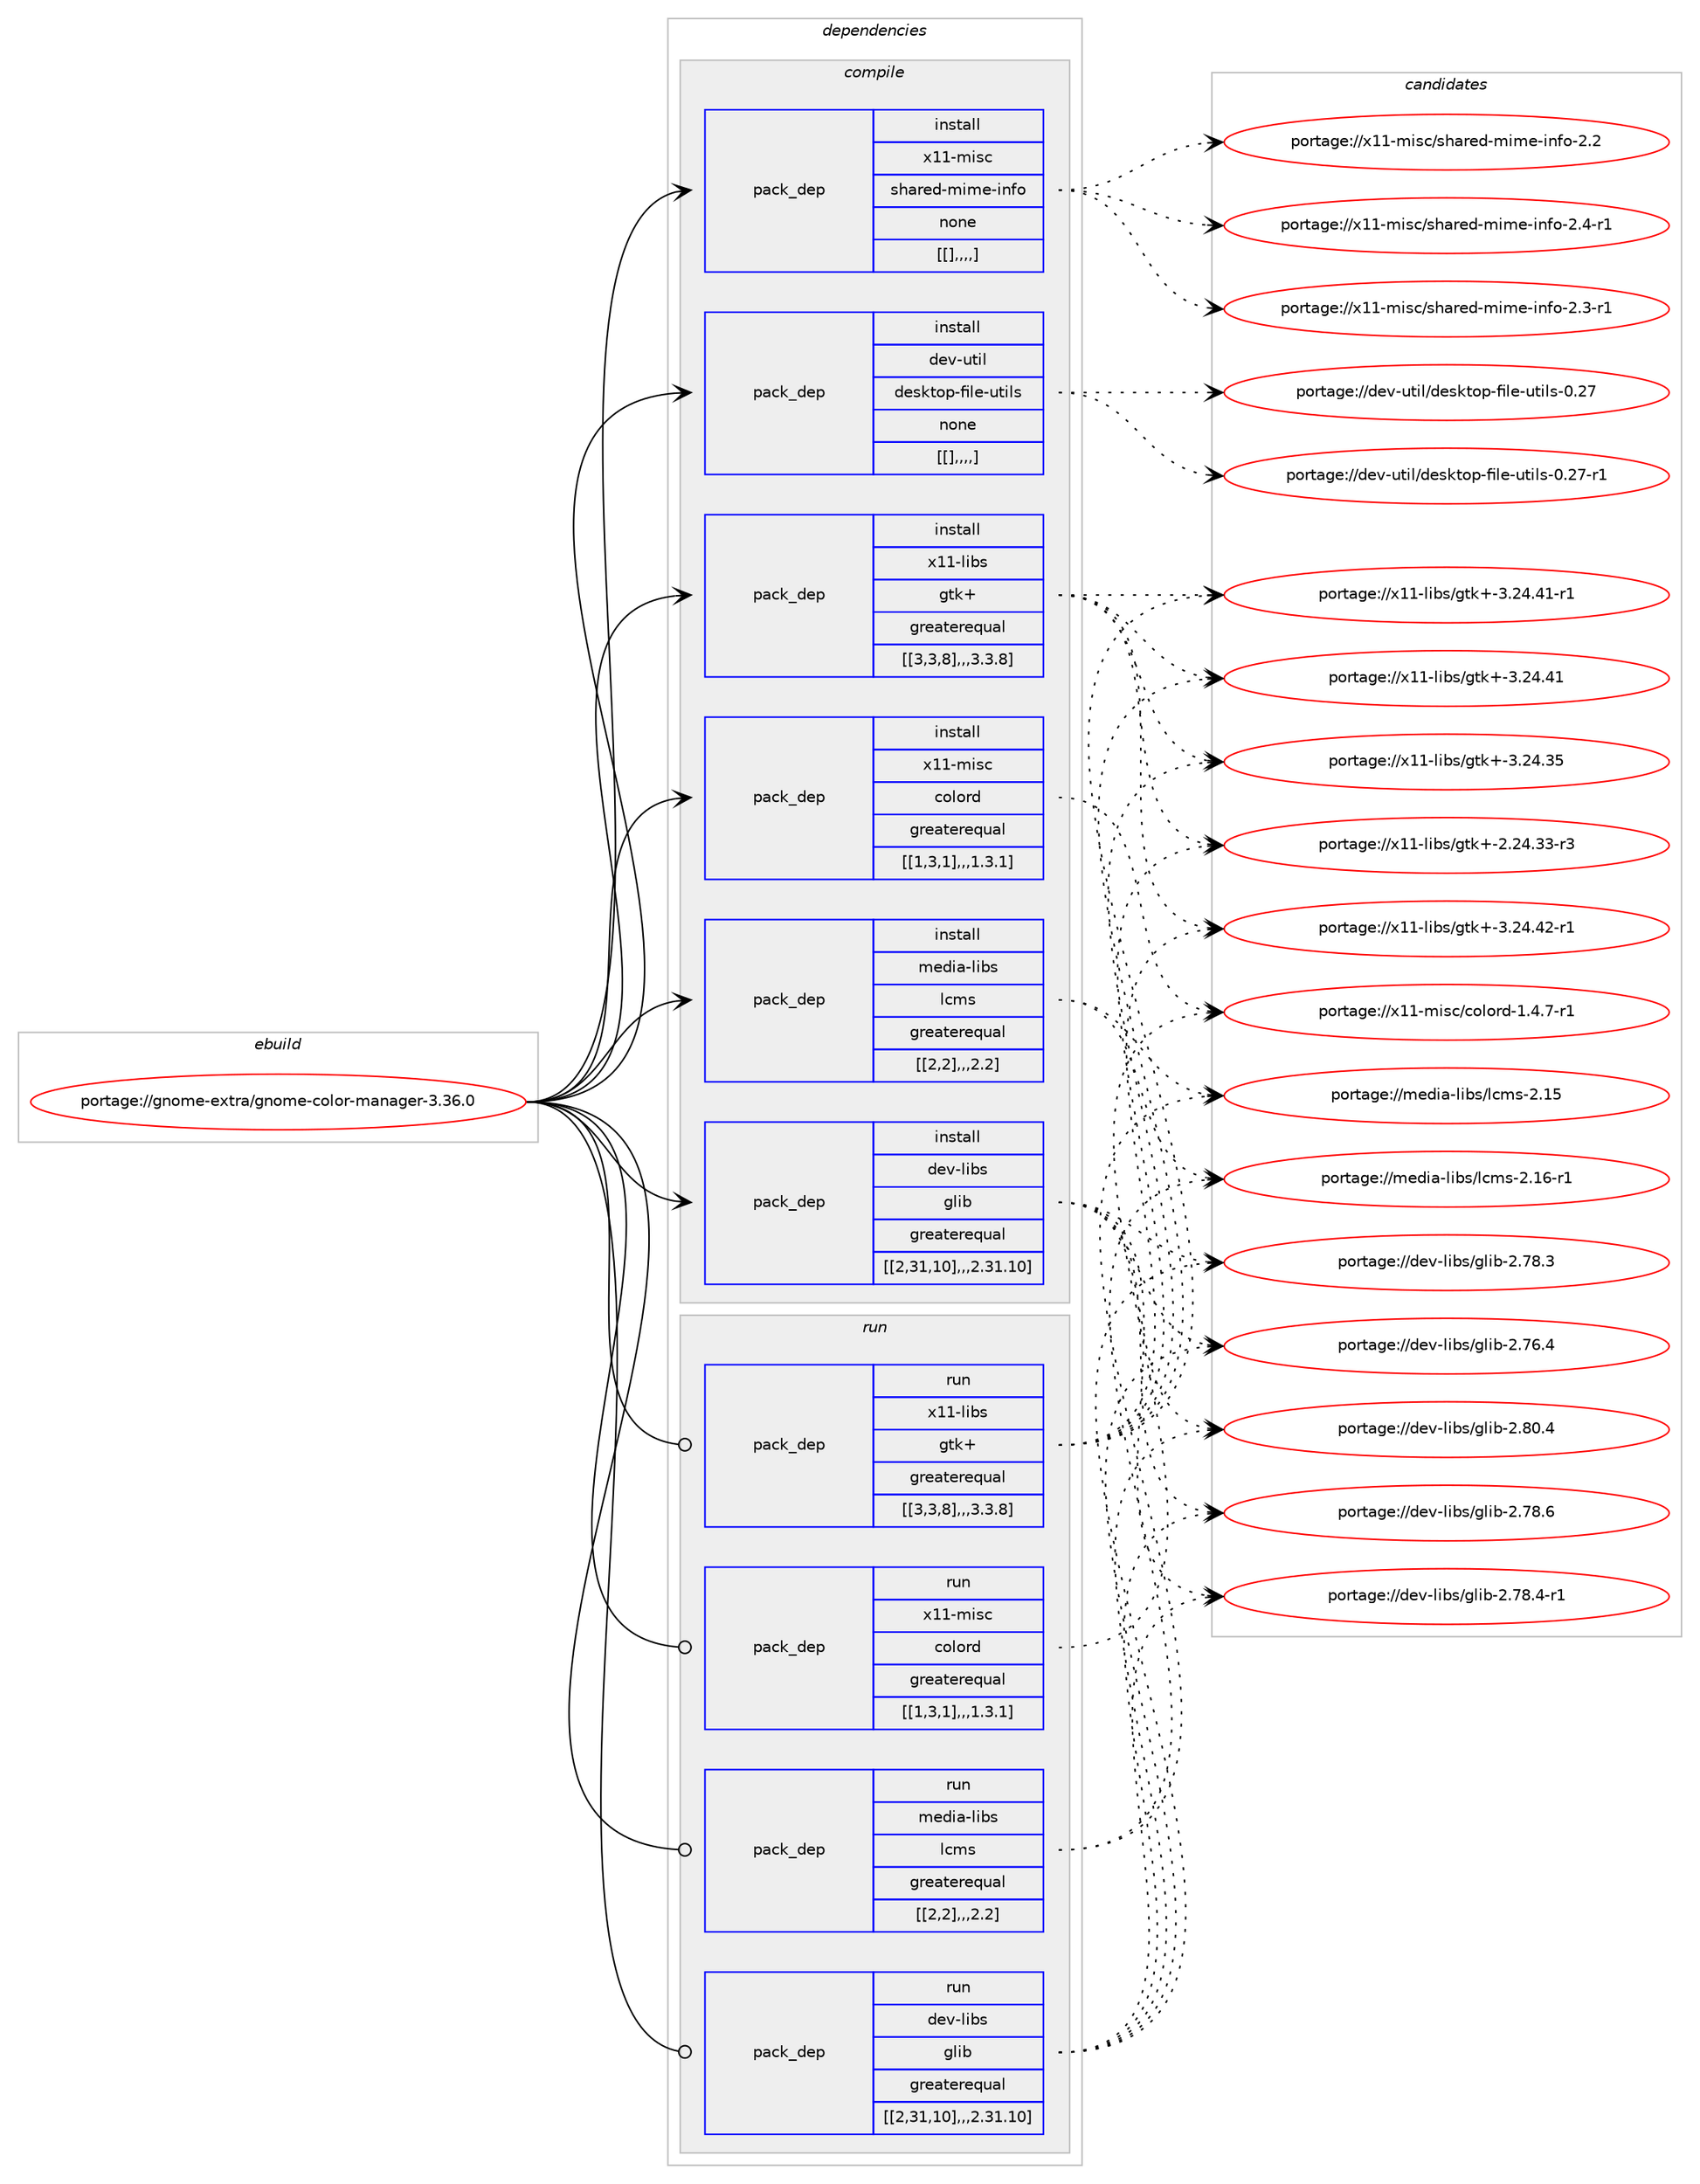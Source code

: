 digraph prolog {

# *************
# Graph options
# *************

newrank=true;
concentrate=true;
compound=true;
graph [rankdir=LR,fontname=Helvetica,fontsize=10,ranksep=1.5];#, ranksep=2.5, nodesep=0.2];
edge  [arrowhead=vee];
node  [fontname=Helvetica,fontsize=10];

# **********
# The ebuild
# **********

subgraph cluster_leftcol {
color=gray;
label=<<i>ebuild</i>>;
id [label="portage://gnome-extra/gnome-color-manager-3.36.0", color=red, width=4, href="../gnome-extra/gnome-color-manager-3.36.0.svg"];
}

# ****************
# The dependencies
# ****************

subgraph cluster_midcol {
color=gray;
label=<<i>dependencies</i>>;
subgraph cluster_compile {
fillcolor="#eeeeee";
style=filled;
label=<<i>compile</i>>;
subgraph pack175009 {
dependency244167 [label=<<TABLE BORDER="0" CELLBORDER="1" CELLSPACING="0" CELLPADDING="4" WIDTH="220"><TR><TD ROWSPAN="6" CELLPADDING="30">pack_dep</TD></TR><TR><TD WIDTH="110">install</TD></TR><TR><TD>dev-libs</TD></TR><TR><TD>glib</TD></TR><TR><TD>greaterequal</TD></TR><TR><TD>[[2,31,10],,,2.31.10]</TD></TR></TABLE>>, shape=none, color=blue];
}
id:e -> dependency244167:w [weight=20,style="solid",arrowhead="vee"];
subgraph pack175010 {
dependency244168 [label=<<TABLE BORDER="0" CELLBORDER="1" CELLSPACING="0" CELLPADDING="4" WIDTH="220"><TR><TD ROWSPAN="6" CELLPADDING="30">pack_dep</TD></TR><TR><TD WIDTH="110">install</TD></TR><TR><TD>dev-util</TD></TR><TR><TD>desktop-file-utils</TD></TR><TR><TD>none</TD></TR><TR><TD>[[],,,,]</TD></TR></TABLE>>, shape=none, color=blue];
}
id:e -> dependency244168:w [weight=20,style="solid",arrowhead="vee"];
subgraph pack175011 {
dependency244169 [label=<<TABLE BORDER="0" CELLBORDER="1" CELLSPACING="0" CELLPADDING="4" WIDTH="220"><TR><TD ROWSPAN="6" CELLPADDING="30">pack_dep</TD></TR><TR><TD WIDTH="110">install</TD></TR><TR><TD>media-libs</TD></TR><TR><TD>lcms</TD></TR><TR><TD>greaterequal</TD></TR><TR><TD>[[2,2],,,2.2]</TD></TR></TABLE>>, shape=none, color=blue];
}
id:e -> dependency244169:w [weight=20,style="solid",arrowhead="vee"];
subgraph pack175012 {
dependency244170 [label=<<TABLE BORDER="0" CELLBORDER="1" CELLSPACING="0" CELLPADDING="4" WIDTH="220"><TR><TD ROWSPAN="6" CELLPADDING="30">pack_dep</TD></TR><TR><TD WIDTH="110">install</TD></TR><TR><TD>x11-libs</TD></TR><TR><TD>gtk+</TD></TR><TR><TD>greaterequal</TD></TR><TR><TD>[[3,3,8],,,3.3.8]</TD></TR></TABLE>>, shape=none, color=blue];
}
id:e -> dependency244170:w [weight=20,style="solid",arrowhead="vee"];
subgraph pack175013 {
dependency244171 [label=<<TABLE BORDER="0" CELLBORDER="1" CELLSPACING="0" CELLPADDING="4" WIDTH="220"><TR><TD ROWSPAN="6" CELLPADDING="30">pack_dep</TD></TR><TR><TD WIDTH="110">install</TD></TR><TR><TD>x11-misc</TD></TR><TR><TD>colord</TD></TR><TR><TD>greaterequal</TD></TR><TR><TD>[[1,3,1],,,1.3.1]</TD></TR></TABLE>>, shape=none, color=blue];
}
id:e -> dependency244171:w [weight=20,style="solid",arrowhead="vee"];
subgraph pack175014 {
dependency244172 [label=<<TABLE BORDER="0" CELLBORDER="1" CELLSPACING="0" CELLPADDING="4" WIDTH="220"><TR><TD ROWSPAN="6" CELLPADDING="30">pack_dep</TD></TR><TR><TD WIDTH="110">install</TD></TR><TR><TD>x11-misc</TD></TR><TR><TD>shared-mime-info</TD></TR><TR><TD>none</TD></TR><TR><TD>[[],,,,]</TD></TR></TABLE>>, shape=none, color=blue];
}
id:e -> dependency244172:w [weight=20,style="solid",arrowhead="vee"];
}
subgraph cluster_compileandrun {
fillcolor="#eeeeee";
style=filled;
label=<<i>compile and run</i>>;
}
subgraph cluster_run {
fillcolor="#eeeeee";
style=filled;
label=<<i>run</i>>;
subgraph pack175015 {
dependency244173 [label=<<TABLE BORDER="0" CELLBORDER="1" CELLSPACING="0" CELLPADDING="4" WIDTH="220"><TR><TD ROWSPAN="6" CELLPADDING="30">pack_dep</TD></TR><TR><TD WIDTH="110">run</TD></TR><TR><TD>dev-libs</TD></TR><TR><TD>glib</TD></TR><TR><TD>greaterequal</TD></TR><TR><TD>[[2,31,10],,,2.31.10]</TD></TR></TABLE>>, shape=none, color=blue];
}
id:e -> dependency244173:w [weight=20,style="solid",arrowhead="odot"];
subgraph pack175016 {
dependency244174 [label=<<TABLE BORDER="0" CELLBORDER="1" CELLSPACING="0" CELLPADDING="4" WIDTH="220"><TR><TD ROWSPAN="6" CELLPADDING="30">pack_dep</TD></TR><TR><TD WIDTH="110">run</TD></TR><TR><TD>media-libs</TD></TR><TR><TD>lcms</TD></TR><TR><TD>greaterequal</TD></TR><TR><TD>[[2,2],,,2.2]</TD></TR></TABLE>>, shape=none, color=blue];
}
id:e -> dependency244174:w [weight=20,style="solid",arrowhead="odot"];
subgraph pack175017 {
dependency244175 [label=<<TABLE BORDER="0" CELLBORDER="1" CELLSPACING="0" CELLPADDING="4" WIDTH="220"><TR><TD ROWSPAN="6" CELLPADDING="30">pack_dep</TD></TR><TR><TD WIDTH="110">run</TD></TR><TR><TD>x11-libs</TD></TR><TR><TD>gtk+</TD></TR><TR><TD>greaterequal</TD></TR><TR><TD>[[3,3,8],,,3.3.8]</TD></TR></TABLE>>, shape=none, color=blue];
}
id:e -> dependency244175:w [weight=20,style="solid",arrowhead="odot"];
subgraph pack175018 {
dependency244176 [label=<<TABLE BORDER="0" CELLBORDER="1" CELLSPACING="0" CELLPADDING="4" WIDTH="220"><TR><TD ROWSPAN="6" CELLPADDING="30">pack_dep</TD></TR><TR><TD WIDTH="110">run</TD></TR><TR><TD>x11-misc</TD></TR><TR><TD>colord</TD></TR><TR><TD>greaterequal</TD></TR><TR><TD>[[1,3,1],,,1.3.1]</TD></TR></TABLE>>, shape=none, color=blue];
}
id:e -> dependency244176:w [weight=20,style="solid",arrowhead="odot"];
}
}

# **************
# The candidates
# **************

subgraph cluster_choices {
rank=same;
color=gray;
label=<<i>candidates</i>>;

subgraph choice175009 {
color=black;
nodesep=1;
choice1001011184510810598115471031081059845504656484652 [label="portage://dev-libs/glib-2.80.4", color=red, width=4,href="../dev-libs/glib-2.80.4.svg"];
choice1001011184510810598115471031081059845504655564654 [label="portage://dev-libs/glib-2.78.6", color=red, width=4,href="../dev-libs/glib-2.78.6.svg"];
choice10010111845108105981154710310810598455046555646524511449 [label="portage://dev-libs/glib-2.78.4-r1", color=red, width=4,href="../dev-libs/glib-2.78.4-r1.svg"];
choice1001011184510810598115471031081059845504655564651 [label="portage://dev-libs/glib-2.78.3", color=red, width=4,href="../dev-libs/glib-2.78.3.svg"];
choice1001011184510810598115471031081059845504655544652 [label="portage://dev-libs/glib-2.76.4", color=red, width=4,href="../dev-libs/glib-2.76.4.svg"];
dependency244167:e -> choice1001011184510810598115471031081059845504656484652:w [style=dotted,weight="100"];
dependency244167:e -> choice1001011184510810598115471031081059845504655564654:w [style=dotted,weight="100"];
dependency244167:e -> choice10010111845108105981154710310810598455046555646524511449:w [style=dotted,weight="100"];
dependency244167:e -> choice1001011184510810598115471031081059845504655564651:w [style=dotted,weight="100"];
dependency244167:e -> choice1001011184510810598115471031081059845504655544652:w [style=dotted,weight="100"];
}
subgraph choice175010 {
color=black;
nodesep=1;
choice1001011184511711610510847100101115107116111112451021051081014511711610510811545484650554511449 [label="portage://dev-util/desktop-file-utils-0.27-r1", color=red, width=4,href="../dev-util/desktop-file-utils-0.27-r1.svg"];
choice100101118451171161051084710010111510711611111245102105108101451171161051081154548465055 [label="portage://dev-util/desktop-file-utils-0.27", color=red, width=4,href="../dev-util/desktop-file-utils-0.27.svg"];
dependency244168:e -> choice1001011184511711610510847100101115107116111112451021051081014511711610510811545484650554511449:w [style=dotted,weight="100"];
dependency244168:e -> choice100101118451171161051084710010111510711611111245102105108101451171161051081154548465055:w [style=dotted,weight="100"];
}
subgraph choice175011 {
color=black;
nodesep=1;
choice109101100105974510810598115471089910911545504649544511449 [label="portage://media-libs/lcms-2.16-r1", color=red, width=4,href="../media-libs/lcms-2.16-r1.svg"];
choice10910110010597451081059811547108991091154550464953 [label="portage://media-libs/lcms-2.15", color=red, width=4,href="../media-libs/lcms-2.15.svg"];
dependency244169:e -> choice109101100105974510810598115471089910911545504649544511449:w [style=dotted,weight="100"];
dependency244169:e -> choice10910110010597451081059811547108991091154550464953:w [style=dotted,weight="100"];
}
subgraph choice175012 {
color=black;
nodesep=1;
choice12049494510810598115471031161074345514650524652504511449 [label="portage://x11-libs/gtk+-3.24.42-r1", color=red, width=4,href="../x11-libs/gtk+-3.24.42-r1.svg"];
choice12049494510810598115471031161074345514650524652494511449 [label="portage://x11-libs/gtk+-3.24.41-r1", color=red, width=4,href="../x11-libs/gtk+-3.24.41-r1.svg"];
choice1204949451081059811547103116107434551465052465249 [label="portage://x11-libs/gtk+-3.24.41", color=red, width=4,href="../x11-libs/gtk+-3.24.41.svg"];
choice1204949451081059811547103116107434551465052465153 [label="portage://x11-libs/gtk+-3.24.35", color=red, width=4,href="../x11-libs/gtk+-3.24.35.svg"];
choice12049494510810598115471031161074345504650524651514511451 [label="portage://x11-libs/gtk+-2.24.33-r3", color=red, width=4,href="../x11-libs/gtk+-2.24.33-r3.svg"];
dependency244170:e -> choice12049494510810598115471031161074345514650524652504511449:w [style=dotted,weight="100"];
dependency244170:e -> choice12049494510810598115471031161074345514650524652494511449:w [style=dotted,weight="100"];
dependency244170:e -> choice1204949451081059811547103116107434551465052465249:w [style=dotted,weight="100"];
dependency244170:e -> choice1204949451081059811547103116107434551465052465153:w [style=dotted,weight="100"];
dependency244170:e -> choice12049494510810598115471031161074345504650524651514511451:w [style=dotted,weight="100"];
}
subgraph choice175013 {
color=black;
nodesep=1;
choice1204949451091051159947991111081111141004549465246554511449 [label="portage://x11-misc/colord-1.4.7-r1", color=red, width=4,href="../x11-misc/colord-1.4.7-r1.svg"];
dependency244171:e -> choice1204949451091051159947991111081111141004549465246554511449:w [style=dotted,weight="100"];
}
subgraph choice175014 {
color=black;
nodesep=1;
choice1204949451091051159947115104971141011004510910510910145105110102111455046524511449 [label="portage://x11-misc/shared-mime-info-2.4-r1", color=red, width=4,href="../x11-misc/shared-mime-info-2.4-r1.svg"];
choice1204949451091051159947115104971141011004510910510910145105110102111455046514511449 [label="portage://x11-misc/shared-mime-info-2.3-r1", color=red, width=4,href="../x11-misc/shared-mime-info-2.3-r1.svg"];
choice120494945109105115994711510497114101100451091051091014510511010211145504650 [label="portage://x11-misc/shared-mime-info-2.2", color=red, width=4,href="../x11-misc/shared-mime-info-2.2.svg"];
dependency244172:e -> choice1204949451091051159947115104971141011004510910510910145105110102111455046524511449:w [style=dotted,weight="100"];
dependency244172:e -> choice1204949451091051159947115104971141011004510910510910145105110102111455046514511449:w [style=dotted,weight="100"];
dependency244172:e -> choice120494945109105115994711510497114101100451091051091014510511010211145504650:w [style=dotted,weight="100"];
}
subgraph choice175015 {
color=black;
nodesep=1;
choice1001011184510810598115471031081059845504656484652 [label="portage://dev-libs/glib-2.80.4", color=red, width=4,href="../dev-libs/glib-2.80.4.svg"];
choice1001011184510810598115471031081059845504655564654 [label="portage://dev-libs/glib-2.78.6", color=red, width=4,href="../dev-libs/glib-2.78.6.svg"];
choice10010111845108105981154710310810598455046555646524511449 [label="portage://dev-libs/glib-2.78.4-r1", color=red, width=4,href="../dev-libs/glib-2.78.4-r1.svg"];
choice1001011184510810598115471031081059845504655564651 [label="portage://dev-libs/glib-2.78.3", color=red, width=4,href="../dev-libs/glib-2.78.3.svg"];
choice1001011184510810598115471031081059845504655544652 [label="portage://dev-libs/glib-2.76.4", color=red, width=4,href="../dev-libs/glib-2.76.4.svg"];
dependency244173:e -> choice1001011184510810598115471031081059845504656484652:w [style=dotted,weight="100"];
dependency244173:e -> choice1001011184510810598115471031081059845504655564654:w [style=dotted,weight="100"];
dependency244173:e -> choice10010111845108105981154710310810598455046555646524511449:w [style=dotted,weight="100"];
dependency244173:e -> choice1001011184510810598115471031081059845504655564651:w [style=dotted,weight="100"];
dependency244173:e -> choice1001011184510810598115471031081059845504655544652:w [style=dotted,weight="100"];
}
subgraph choice175016 {
color=black;
nodesep=1;
choice109101100105974510810598115471089910911545504649544511449 [label="portage://media-libs/lcms-2.16-r1", color=red, width=4,href="../media-libs/lcms-2.16-r1.svg"];
choice10910110010597451081059811547108991091154550464953 [label="portage://media-libs/lcms-2.15", color=red, width=4,href="../media-libs/lcms-2.15.svg"];
dependency244174:e -> choice109101100105974510810598115471089910911545504649544511449:w [style=dotted,weight="100"];
dependency244174:e -> choice10910110010597451081059811547108991091154550464953:w [style=dotted,weight="100"];
}
subgraph choice175017 {
color=black;
nodesep=1;
choice12049494510810598115471031161074345514650524652504511449 [label="portage://x11-libs/gtk+-3.24.42-r1", color=red, width=4,href="../x11-libs/gtk+-3.24.42-r1.svg"];
choice12049494510810598115471031161074345514650524652494511449 [label="portage://x11-libs/gtk+-3.24.41-r1", color=red, width=4,href="../x11-libs/gtk+-3.24.41-r1.svg"];
choice1204949451081059811547103116107434551465052465249 [label="portage://x11-libs/gtk+-3.24.41", color=red, width=4,href="../x11-libs/gtk+-3.24.41.svg"];
choice1204949451081059811547103116107434551465052465153 [label="portage://x11-libs/gtk+-3.24.35", color=red, width=4,href="../x11-libs/gtk+-3.24.35.svg"];
choice12049494510810598115471031161074345504650524651514511451 [label="portage://x11-libs/gtk+-2.24.33-r3", color=red, width=4,href="../x11-libs/gtk+-2.24.33-r3.svg"];
dependency244175:e -> choice12049494510810598115471031161074345514650524652504511449:w [style=dotted,weight="100"];
dependency244175:e -> choice12049494510810598115471031161074345514650524652494511449:w [style=dotted,weight="100"];
dependency244175:e -> choice1204949451081059811547103116107434551465052465249:w [style=dotted,weight="100"];
dependency244175:e -> choice1204949451081059811547103116107434551465052465153:w [style=dotted,weight="100"];
dependency244175:e -> choice12049494510810598115471031161074345504650524651514511451:w [style=dotted,weight="100"];
}
subgraph choice175018 {
color=black;
nodesep=1;
choice1204949451091051159947991111081111141004549465246554511449 [label="portage://x11-misc/colord-1.4.7-r1", color=red, width=4,href="../x11-misc/colord-1.4.7-r1.svg"];
dependency244176:e -> choice1204949451091051159947991111081111141004549465246554511449:w [style=dotted,weight="100"];
}
}

}

